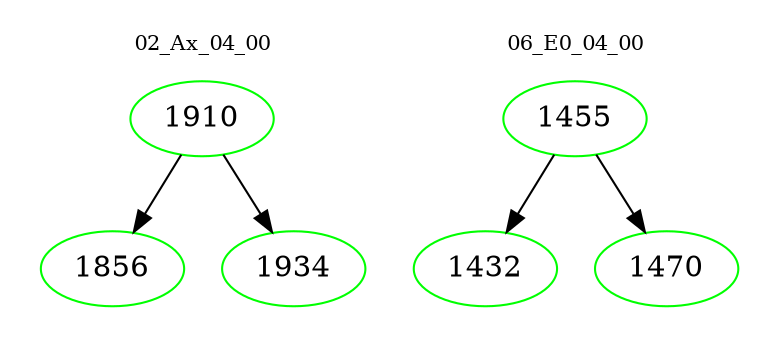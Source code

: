 digraph{
subgraph cluster_0 {
color = white
label = "02_Ax_04_00";
fontsize=10;
T0_1910 [label="1910", color="green"]
T0_1910 -> T0_1856 [color="black"]
T0_1856 [label="1856", color="green"]
T0_1910 -> T0_1934 [color="black"]
T0_1934 [label="1934", color="green"]
}
subgraph cluster_1 {
color = white
label = "06_E0_04_00";
fontsize=10;
T1_1455 [label="1455", color="green"]
T1_1455 -> T1_1432 [color="black"]
T1_1432 [label="1432", color="green"]
T1_1455 -> T1_1470 [color="black"]
T1_1470 [label="1470", color="green"]
}
}
